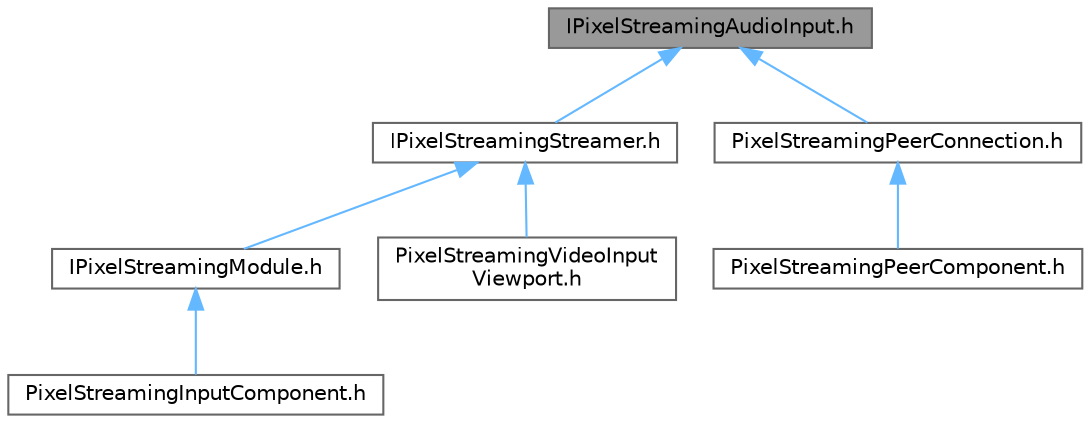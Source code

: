 digraph "IPixelStreamingAudioInput.h"
{
 // INTERACTIVE_SVG=YES
 // LATEX_PDF_SIZE
  bgcolor="transparent";
  edge [fontname=Helvetica,fontsize=10,labelfontname=Helvetica,labelfontsize=10];
  node [fontname=Helvetica,fontsize=10,shape=box,height=0.2,width=0.4];
  Node1 [id="Node000001",label="IPixelStreamingAudioInput.h",height=0.2,width=0.4,color="gray40", fillcolor="grey60", style="filled", fontcolor="black",tooltip=" "];
  Node1 -> Node2 [id="edge1_Node000001_Node000002",dir="back",color="steelblue1",style="solid",tooltip=" "];
  Node2 [id="Node000002",label="IPixelStreamingStreamer.h",height=0.2,width=0.4,color="grey40", fillcolor="white", style="filled",URL="$d8/d28/IPixelStreamingStreamer_8h.html",tooltip=" "];
  Node2 -> Node3 [id="edge2_Node000002_Node000003",dir="back",color="steelblue1",style="solid",tooltip=" "];
  Node3 [id="Node000003",label="IPixelStreamingModule.h",height=0.2,width=0.4,color="grey40", fillcolor="white", style="filled",URL="$d2/d87/IPixelStreamingModule_8h.html",tooltip=" "];
  Node3 -> Node4 [id="edge3_Node000003_Node000004",dir="back",color="steelblue1",style="solid",tooltip=" "];
  Node4 [id="Node000004",label="PixelStreamingInputComponent.h",height=0.2,width=0.4,color="grey40", fillcolor="white", style="filled",URL="$d5/d26/PixelStreamingInputComponent_8h.html",tooltip=" "];
  Node2 -> Node5 [id="edge4_Node000002_Node000005",dir="back",color="steelblue1",style="solid",tooltip=" "];
  Node5 [id="Node000005",label="PixelStreamingVideoInput\lViewport.h",height=0.2,width=0.4,color="grey40", fillcolor="white", style="filled",URL="$d1/dbc/PixelStreamingVideoInputViewport_8h.html",tooltip=" "];
  Node1 -> Node6 [id="edge5_Node000001_Node000006",dir="back",color="steelblue1",style="solid",tooltip=" "];
  Node6 [id="Node000006",label="PixelStreamingPeerConnection.h",height=0.2,width=0.4,color="grey40", fillcolor="white", style="filled",URL="$d5/d43/PixelStreamingPeerConnection_8h.html",tooltip=" "];
  Node6 -> Node7 [id="edge6_Node000006_Node000007",dir="back",color="steelblue1",style="solid",tooltip=" "];
  Node7 [id="Node000007",label="PixelStreamingPeerComponent.h",height=0.2,width=0.4,color="grey40", fillcolor="white", style="filled",URL="$de/d4d/PixelStreamingPeerComponent_8h.html",tooltip=" "];
}
